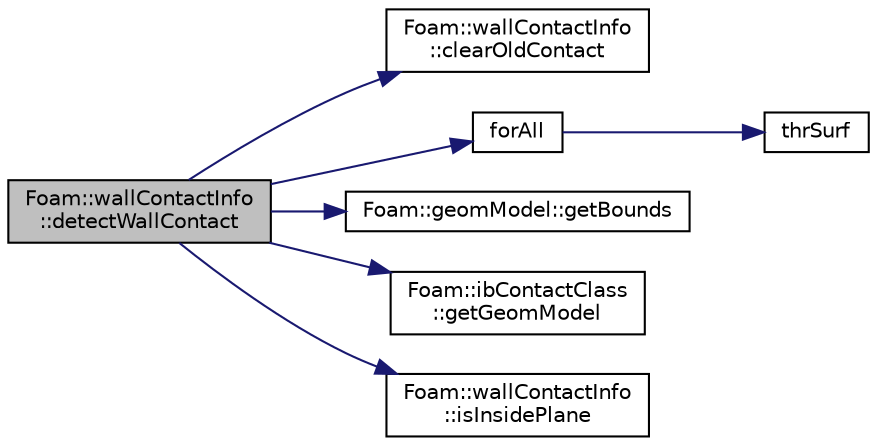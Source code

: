 digraph "Foam::wallContactInfo::detectWallContact"
{
 // LATEX_PDF_SIZE
  edge [fontname="Helvetica",fontsize="10",labelfontname="Helvetica",labelfontsize="10"];
  node [fontname="Helvetica",fontsize="10",shape=record];
  rankdir="LR";
  Node1 [label="Foam::wallContactInfo\l::detectWallContact",height=0.2,width=0.4,color="black", fillcolor="grey75", style="filled", fontcolor="black",tooltip=" "];
  Node1 -> Node2 [color="midnightblue",fontsize="10",style="solid"];
  Node2 [label="Foam::wallContactInfo\l::clearOldContact",height=0.2,width=0.4,color="black", fillcolor="white", style="filled",URL="$classFoam_1_1wallContactInfo.html#aa5d9a8e8388d28184cb4afc4f7d35760",tooltip=" "];
  Node1 -> Node3 [color="midnightblue",fontsize="10",style="solid"];
  Node3 [label="forAll",height=0.2,width=0.4,color="black", fillcolor="white", style="filled",URL="$addModels_2initializeAddModels_8H.html#adcd69a620b2d93c893cbf0e92bb7c5d7",tooltip=" "];
  Node3 -> Node4 [color="midnightblue",fontsize="10",style="solid"];
  Node4 [label="thrSurf",height=0.2,width=0.4,color="black", fillcolor="white", style="filled",URL="$addModels_2initializeAddModels_8H.html#a12947c9cf4cff46d3d0a324e3e718f45",tooltip=" "];
  Node1 -> Node5 [color="midnightblue",fontsize="10",style="solid"];
  Node5 [label="Foam::geomModel::getBounds",height=0.2,width=0.4,color="black", fillcolor="white", style="filled",URL="$classFoam_1_1geomModel.html#a3e96ac9daa9bf49715d933c93f1f817a",tooltip=" "];
  Node1 -> Node6 [color="midnightblue",fontsize="10",style="solid"];
  Node6 [label="Foam::ibContactClass\l::getGeomModel",height=0.2,width=0.4,color="black", fillcolor="white", style="filled",URL="$classFoam_1_1ibContactClass.html#af24117aa9d6b8a28c64ce11354a2fa35",tooltip=" "];
  Node1 -> Node7 [color="midnightblue",fontsize="10",style="solid"];
  Node7 [label="Foam::wallContactInfo\l::isInsidePlane",height=0.2,width=0.4,color="black", fillcolor="white", style="filled",URL="$classFoam_1_1wallContactInfo.html#a9a248b087ea6be1fb199a7a47d5d7f1b",tooltip=" "];
}
